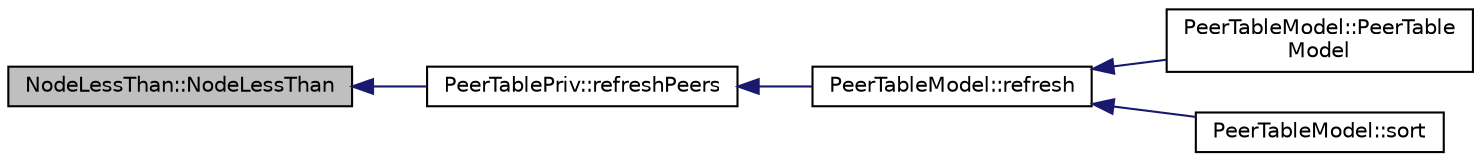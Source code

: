 digraph "NodeLessThan::NodeLessThan"
{
  edge [fontname="Helvetica",fontsize="10",labelfontname="Helvetica",labelfontsize="10"];
  node [fontname="Helvetica",fontsize="10",shape=record];
  rankdir="LR";
  Node1 [label="NodeLessThan::NodeLessThan",height=0.2,width=0.4,color="black", fillcolor="grey75", style="filled", fontcolor="black"];
  Node1 -> Node2 [dir="back",color="midnightblue",fontsize="10",style="solid",fontname="Helvetica"];
  Node2 [label="PeerTablePriv::refreshPeers",height=0.2,width=0.4,color="black", fillcolor="white", style="filled",URL="$dd/d0b/class_peer_table_priv.html#a304d99874f6cd0c67ed207546a5ca904",tooltip="Pull a full list of peers from vNodes into our cache. "];
  Node2 -> Node3 [dir="back",color="midnightblue",fontsize="10",style="solid",fontname="Helvetica"];
  Node3 [label="PeerTableModel::refresh",height=0.2,width=0.4,color="black", fillcolor="white", style="filled",URL="$d7/d25/class_peer_table_model.html#abae14b3fd8a38a60f752f67a57b5b0b3"];
  Node3 -> Node4 [dir="back",color="midnightblue",fontsize="10",style="solid",fontname="Helvetica"];
  Node4 [label="PeerTableModel::PeerTable\lModel",height=0.2,width=0.4,color="black", fillcolor="white", style="filled",URL="$d7/d25/class_peer_table_model.html#a94e40794eeb946475a4a747c1fe1a2c2"];
  Node3 -> Node5 [dir="back",color="midnightblue",fontsize="10",style="solid",fontname="Helvetica"];
  Node5 [label="PeerTableModel::sort",height=0.2,width=0.4,color="black", fillcolor="white", style="filled",URL="$d7/d25/class_peer_table_model.html#ac2211cda0ce659ac4c324c6ff24e1e5f"];
}
